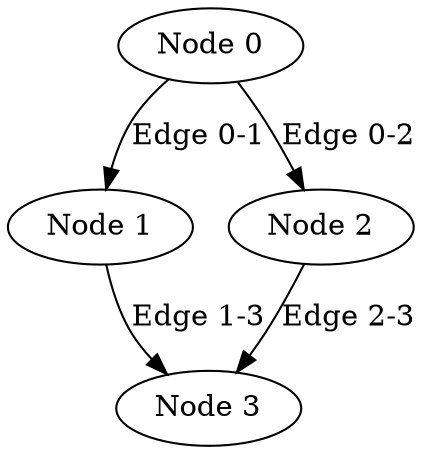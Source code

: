 digraph G {
 0 [label="Node 0"];
 0 -> 1 [label="Edge 0-1"];
 0 -> 2 [label="Edge 0-2"];
 1 [label="Node 1"];
 1 -> 3 [label="Edge 1-3"];
 2 [label="Node 2"];
 2 -> 3 [label="Edge 2-3"];
 3 [label="Node 3"];
}
